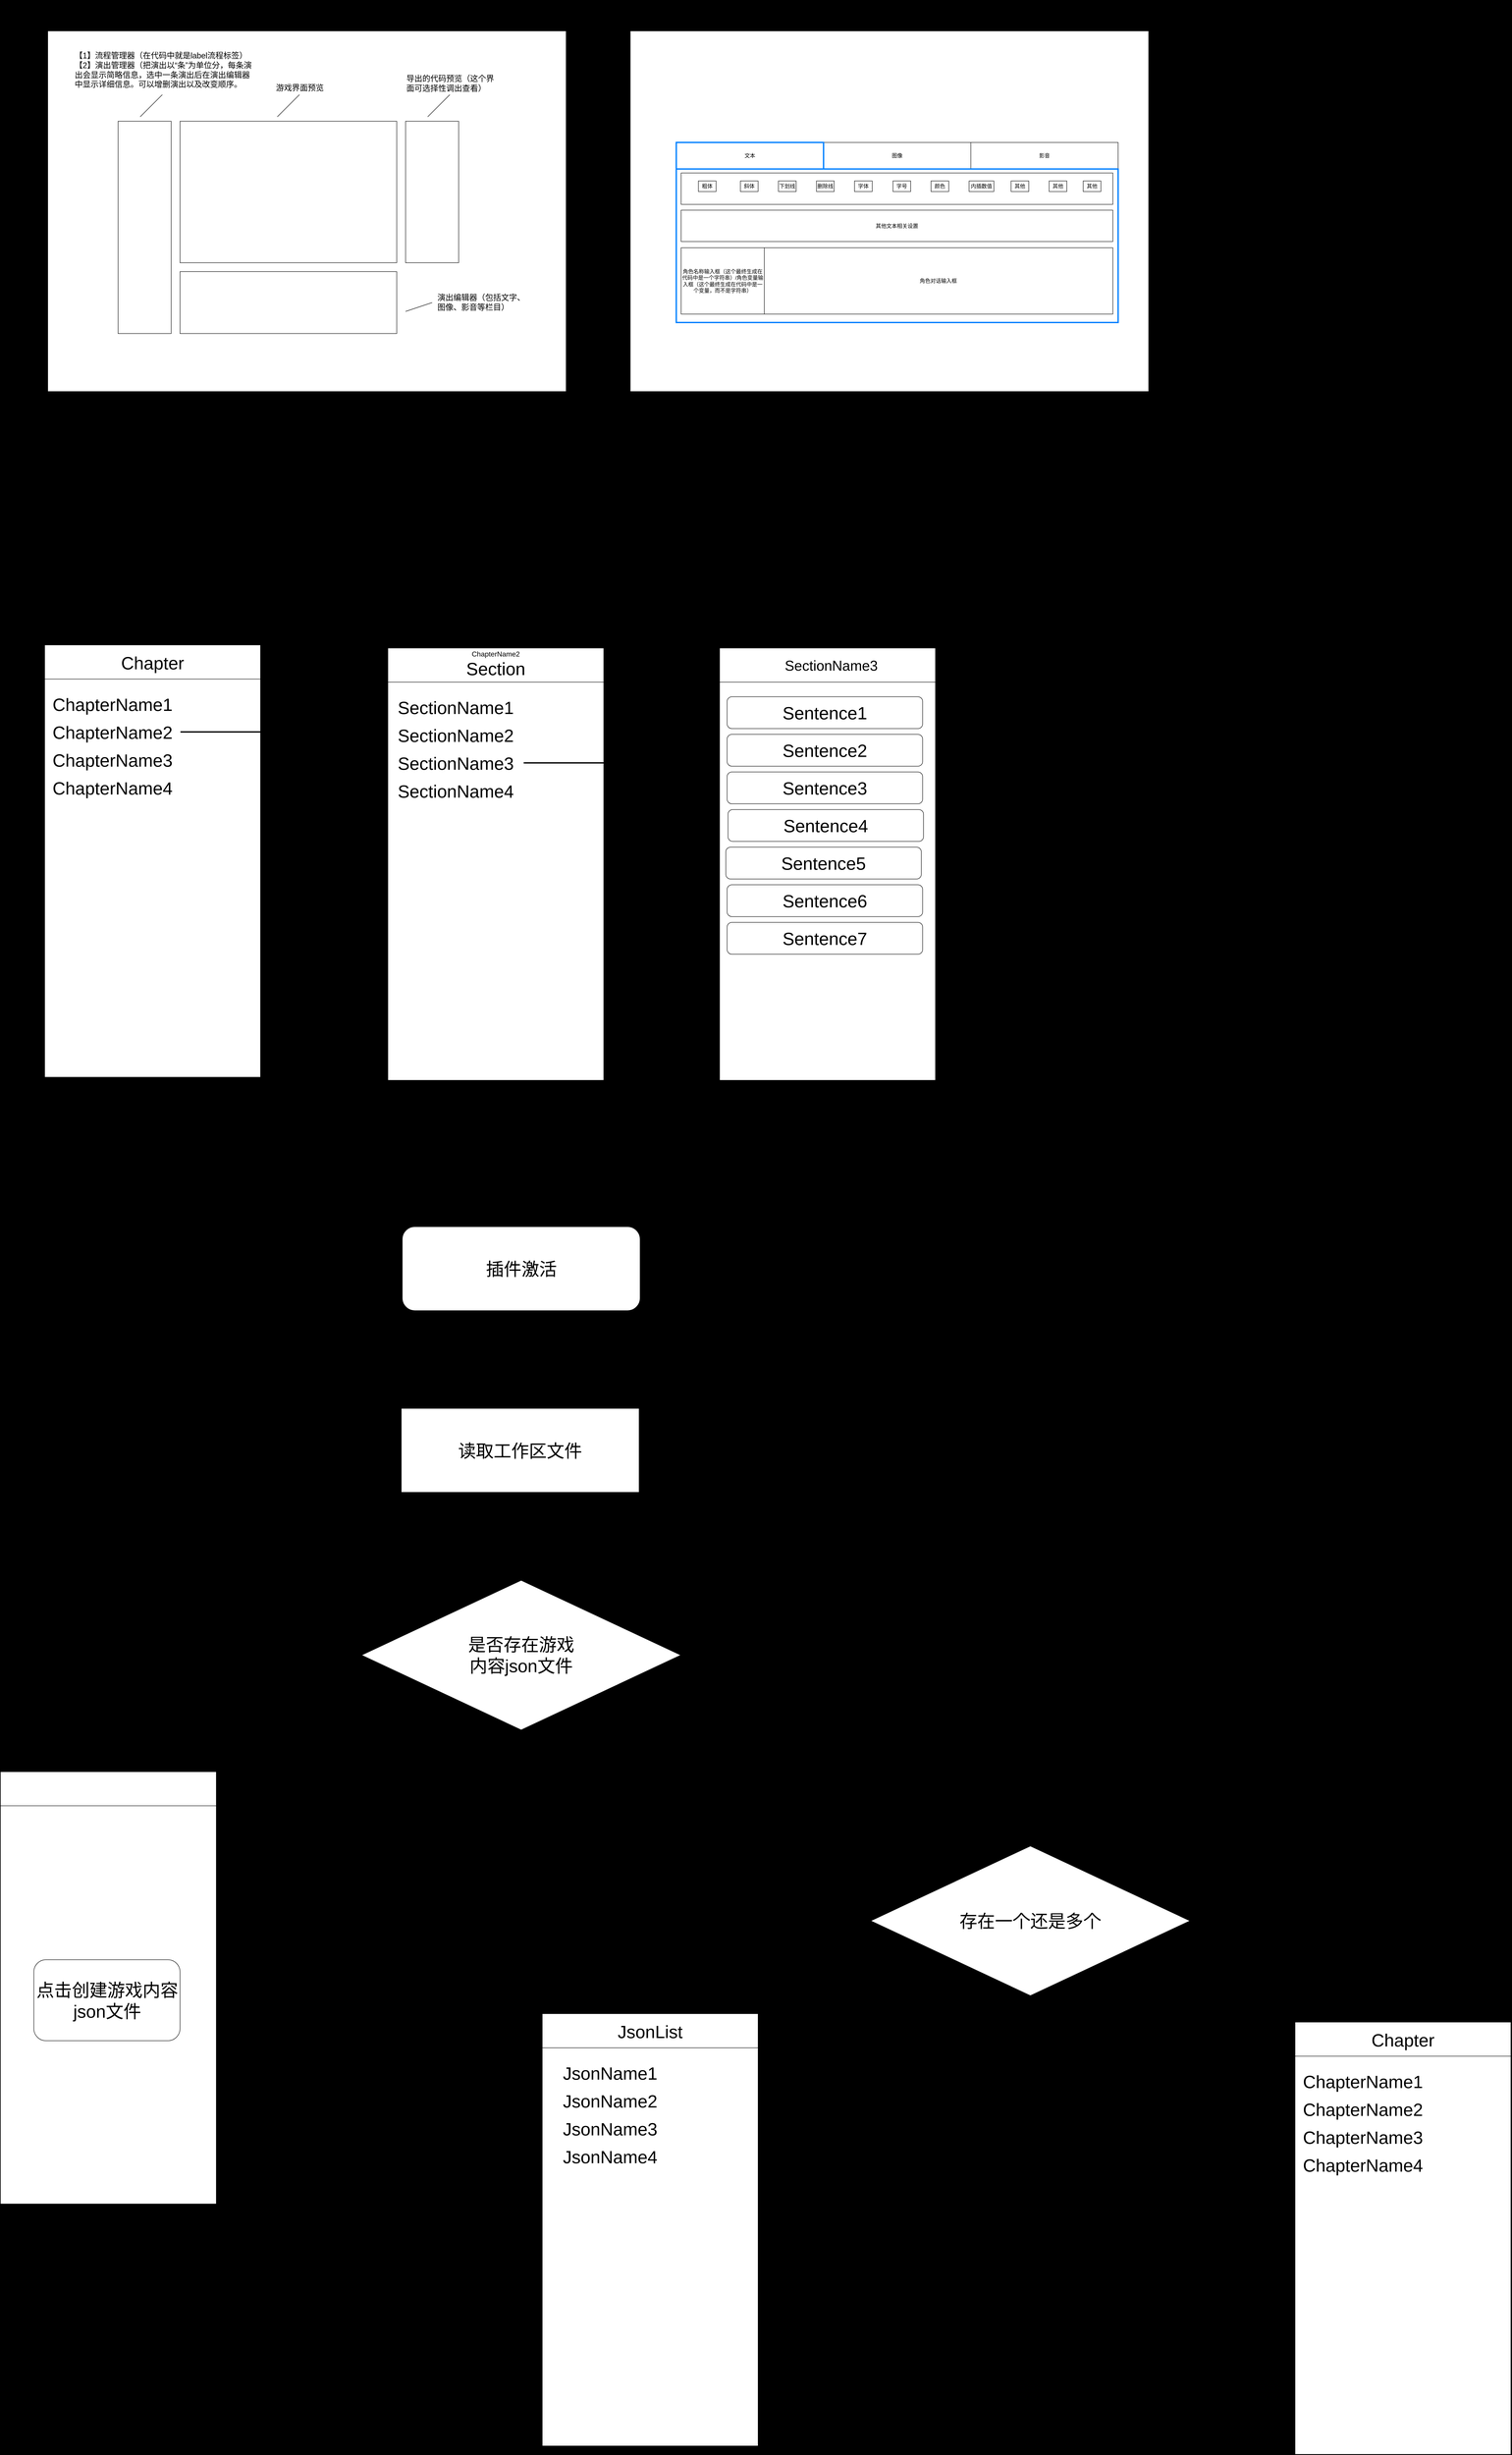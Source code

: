<mxfile version="24.4.0" type="device">
  <diagram id="yBAzstfBOn8puNv_v_7L" name="Page-1">
    <mxGraphModel dx="1637" dy="1355" grid="0" gridSize="10" guides="1" tooltips="1" connect="1" arrows="1" fold="1" page="0" pageScale="1" pageWidth="850" pageHeight="1100" background="#000000" math="0" shadow="0">
      <root>
        <mxCell id="0" />
        <mxCell id="1" parent="0" />
        <mxCell id="2x3ec99F89r2X7fORg5g-35" value="" style="rounded=0;whiteSpace=wrap;html=1;" parent="1" vertex="1">
          <mxGeometry x="-89" y="36" width="1172" height="815" as="geometry" />
        </mxCell>
        <mxCell id="2x3ec99F89r2X7fORg5g-1" value="" style="rounded=0;whiteSpace=wrap;html=1;" parent="1" vertex="1">
          <mxGeometry x="210" y="240" width="490" height="320" as="geometry" />
        </mxCell>
        <mxCell id="2x3ec99F89r2X7fORg5g-2" value="" style="rounded=0;whiteSpace=wrap;html=1;" parent="1" vertex="1">
          <mxGeometry x="70" y="240" width="120" height="480" as="geometry" />
        </mxCell>
        <mxCell id="2x3ec99F89r2X7fORg5g-3" value="" style="rounded=0;whiteSpace=wrap;html=1;" parent="1" vertex="1">
          <mxGeometry x="210" y="580" width="490" height="140" as="geometry" />
        </mxCell>
        <mxCell id="2x3ec99F89r2X7fORg5g-4" value="" style="rounded=0;whiteSpace=wrap;html=1;" parent="1" vertex="1">
          <mxGeometry x="720" y="240" width="120" height="320" as="geometry" />
        </mxCell>
        <mxCell id="2x3ec99F89r2X7fORg5g-5" value="" style="endArrow=none;html=1;rounded=0;" parent="1" edge="1">
          <mxGeometry width="50" height="50" relative="1" as="geometry">
            <mxPoint x="120" y="230" as="sourcePoint" />
            <mxPoint x="170" y="180" as="targetPoint" />
          </mxGeometry>
        </mxCell>
        <mxCell id="2x3ec99F89r2X7fORg5g-6" value="" style="endArrow=none;html=1;rounded=0;" parent="1" edge="1">
          <mxGeometry width="50" height="50" relative="1" as="geometry">
            <mxPoint x="430" y="230" as="sourcePoint" />
            <mxPoint x="480" y="180" as="targetPoint" />
          </mxGeometry>
        </mxCell>
        <mxCell id="2x3ec99F89r2X7fORg5g-7" value="" style="endArrow=none;html=1;rounded=0;" parent="1" edge="1">
          <mxGeometry width="50" height="50" relative="1" as="geometry">
            <mxPoint x="770" y="230" as="sourcePoint" />
            <mxPoint x="820" y="180" as="targetPoint" />
          </mxGeometry>
        </mxCell>
        <mxCell id="2x3ec99F89r2X7fORg5g-8" value="" style="endArrow=none;html=1;rounded=0;" parent="1" edge="1">
          <mxGeometry width="50" height="50" relative="1" as="geometry">
            <mxPoint x="720" y="670" as="sourcePoint" />
            <mxPoint x="780" y="650" as="targetPoint" />
          </mxGeometry>
        </mxCell>
        <mxCell id="2x3ec99F89r2X7fORg5g-9" value="&lt;font style=&quot;font-size: 18px;&quot;&gt;【1】流程管理器（在代码中就是label流程标签）&lt;/font&gt;&lt;div&gt;&lt;font style=&quot;font-size: 18px;&quot;&gt;【2】演出管理器（把演出以“条”为单位分，每条演出会显示简略信息，选中一条演出后在演出编辑器中显示详细信息。可以增删演出以及改变顺序。&lt;/font&gt;&lt;/div&gt;" style="text;html=1;align=left;verticalAlign=middle;whiteSpace=wrap;rounded=0;" parent="1" vertex="1">
          <mxGeometry x="-30" y="80" width="410" height="90" as="geometry" />
        </mxCell>
        <mxCell id="2x3ec99F89r2X7fORg5g-32" value="&lt;span style=&quot;font-size: 18px;&quot;&gt;游戏界面预览&lt;/span&gt;" style="text;html=1;align=left;verticalAlign=middle;whiteSpace=wrap;rounded=0;" parent="1" vertex="1">
          <mxGeometry x="425" y="140" width="115" height="50" as="geometry" />
        </mxCell>
        <mxCell id="2x3ec99F89r2X7fORg5g-33" value="&lt;span style=&quot;font-size: 18px;&quot;&gt;导出的代码预览（这个界面可选择性调出查看）&lt;/span&gt;" style="text;html=1;align=left;verticalAlign=middle;whiteSpace=wrap;rounded=0;" parent="1" vertex="1">
          <mxGeometry x="720" y="130" width="210" height="50" as="geometry" />
        </mxCell>
        <mxCell id="2x3ec99F89r2X7fORg5g-34" value="&lt;span style=&quot;font-size: 18px;&quot;&gt;演出编辑器（包括文字、图像、影音等栏目）&lt;/span&gt;" style="text;html=1;align=left;verticalAlign=middle;whiteSpace=wrap;rounded=0;" parent="1" vertex="1">
          <mxGeometry x="790" y="625" width="210" height="50" as="geometry" />
        </mxCell>
        <mxCell id="LYegX_jkHndUCtWD2GBS-1" value="&lt;font style=&quot;font-size: 40px;&quot;&gt;整体布局&lt;/font&gt;" style="text;html=1;align=center;verticalAlign=middle;whiteSpace=wrap;rounded=0;" parent="1" vertex="1">
          <mxGeometry x="-89" y="-31" width="181" height="67" as="geometry" />
        </mxCell>
        <mxCell id="LYegX_jkHndUCtWD2GBS-2" value="" style="rounded=0;whiteSpace=wrap;html=1;" parent="1" vertex="1">
          <mxGeometry x="1228" y="36" width="1172" height="815" as="geometry" />
        </mxCell>
        <mxCell id="LYegX_jkHndUCtWD2GBS-6" value="图像" style="rounded=0;whiteSpace=wrap;html=1;" parent="1" vertex="1">
          <mxGeometry x="1665" y="288" width="333" height="60" as="geometry" />
        </mxCell>
        <mxCell id="LYegX_jkHndUCtWD2GBS-5" value="文本" style="rounded=0;whiteSpace=wrap;html=1;strokeColor=#007FFF;strokeWidth=3;" parent="1" vertex="1">
          <mxGeometry x="1332" y="288" width="333" height="60" as="geometry" />
        </mxCell>
        <mxCell id="LYegX_jkHndUCtWD2GBS-7" value="影音" style="rounded=0;whiteSpace=wrap;html=1;" parent="1" vertex="1">
          <mxGeometry x="1998" y="288" width="333" height="60" as="geometry" />
        </mxCell>
        <mxCell id="LYegX_jkHndUCtWD2GBS-4" value="" style="rounded=0;whiteSpace=wrap;html=1;strokeColor=#007fff;strokeWidth=3;" parent="1" vertex="1">
          <mxGeometry x="1332" y="348" width="999" height="347" as="geometry" />
        </mxCell>
        <mxCell id="LYegX_jkHndUCtWD2GBS-8" value="角色对话输入框" style="rounded=0;whiteSpace=wrap;html=1;" parent="1" vertex="1">
          <mxGeometry x="1530" y="526" width="789" height="150" as="geometry" />
        </mxCell>
        <mxCell id="LYegX_jkHndUCtWD2GBS-30" value="" style="rounded=0;whiteSpace=wrap;html=1;" parent="1" vertex="1">
          <mxGeometry x="1343" y="357" width="976" height="71" as="geometry" />
        </mxCell>
        <mxCell id="LYegX_jkHndUCtWD2GBS-19" value="粗体" style="rounded=0;whiteSpace=wrap;html=1;" parent="1" vertex="1">
          <mxGeometry x="1382" y="375" width="40" height="24" as="geometry" />
        </mxCell>
        <mxCell id="LYegX_jkHndUCtWD2GBS-20" value="斜体" style="rounded=0;whiteSpace=wrap;html=1;" parent="1" vertex="1">
          <mxGeometry x="1477" y="375" width="40" height="24" as="geometry" />
        </mxCell>
        <mxCell id="LYegX_jkHndUCtWD2GBS-21" value="下划线" style="rounded=0;whiteSpace=wrap;html=1;" parent="1" vertex="1">
          <mxGeometry x="1563" y="375" width="40" height="24" as="geometry" />
        </mxCell>
        <mxCell id="LYegX_jkHndUCtWD2GBS-22" value="删除线" style="rounded=0;whiteSpace=wrap;html=1;" parent="1" vertex="1">
          <mxGeometry x="1649" y="375" width="40" height="24" as="geometry" />
        </mxCell>
        <mxCell id="LYegX_jkHndUCtWD2GBS-23" value="字体" style="rounded=0;whiteSpace=wrap;html=1;" parent="1" vertex="1">
          <mxGeometry x="1735" y="375" width="40" height="24" as="geometry" />
        </mxCell>
        <mxCell id="LYegX_jkHndUCtWD2GBS-24" value="字号" style="rounded=0;whiteSpace=wrap;html=1;" parent="1" vertex="1">
          <mxGeometry x="1822" y="375" width="40" height="24" as="geometry" />
        </mxCell>
        <mxCell id="LYegX_jkHndUCtWD2GBS-25" value="颜色" style="rounded=0;whiteSpace=wrap;html=1;" parent="1" vertex="1">
          <mxGeometry x="1908" y="375" width="40" height="24" as="geometry" />
        </mxCell>
        <mxCell id="LYegX_jkHndUCtWD2GBS-26" value="内插数值" style="rounded=0;whiteSpace=wrap;html=1;" parent="1" vertex="1">
          <mxGeometry x="1994" y="375" width="56" height="24" as="geometry" />
        </mxCell>
        <mxCell id="LYegX_jkHndUCtWD2GBS-27" value="其他" style="rounded=0;whiteSpace=wrap;html=1;" parent="1" vertex="1">
          <mxGeometry x="2089" y="375" width="40" height="24" as="geometry" />
        </mxCell>
        <mxCell id="LYegX_jkHndUCtWD2GBS-28" value="其他" style="rounded=0;whiteSpace=wrap;html=1;" parent="1" vertex="1">
          <mxGeometry x="2175" y="375" width="40" height="24" as="geometry" />
        </mxCell>
        <mxCell id="LYegX_jkHndUCtWD2GBS-29" value="其他" style="rounded=0;whiteSpace=wrap;html=1;" parent="1" vertex="1">
          <mxGeometry x="2252" y="375" width="40" height="24" as="geometry" />
        </mxCell>
        <mxCell id="LYegX_jkHndUCtWD2GBS-31" value="&lt;font style=&quot;font-size: 40px;&quot;&gt;演出编辑器&lt;/font&gt;" style="text;html=1;align=center;verticalAlign=middle;whiteSpace=wrap;rounded=0;" parent="1" vertex="1">
          <mxGeometry x="1228" y="-34" width="212" height="67" as="geometry" />
        </mxCell>
        <mxCell id="LYegX_jkHndUCtWD2GBS-32" value="角色名称输入框（这个最终生成在代码中是一个字符串）/角色变量输入框（这个最终生成在代码中是一个变量，而不是字符串）" style="rounded=0;whiteSpace=wrap;html=1;fontSize=12;" parent="1" vertex="1">
          <mxGeometry x="1343" y="526" width="188" height="150" as="geometry" />
        </mxCell>
        <mxCell id="LYegX_jkHndUCtWD2GBS-33" value="其他文本相关设置" style="rounded=0;whiteSpace=wrap;html=1;" parent="1" vertex="1">
          <mxGeometry x="1343" y="441" width="976" height="71" as="geometry" />
        </mxCell>
        <mxCell id="7gioDqXQ-pu81UqjBhyL-1" value="&lt;span style=&quot;font-size: 40px;&quot;&gt;一个简单的演出内容管理视图（位于sidebar webview）&lt;/span&gt;" style="text;html=1;align=center;verticalAlign=middle;whiteSpace=wrap;rounded=0;" parent="1" vertex="1">
          <mxGeometry x="-89" y="1281" width="980" height="110" as="geometry" />
        </mxCell>
        <mxCell id="kQdmfqelEKEUoIuR3mGl-2" value="&lt;span style=&quot;font-size: 40px;&quot;&gt;插件程序流程&lt;/span&gt;" style="text;html=1;align=center;verticalAlign=middle;whiteSpace=wrap;rounded=0;" vertex="1" parent="1">
          <mxGeometry x="-92" y="2596" width="296" height="76" as="geometry" />
        </mxCell>
        <mxCell id="kQdmfqelEKEUoIuR3mGl-8" style="edgeStyle=orthogonalEdgeStyle;rounded=0;orthogonalLoop=1;jettySize=auto;html=1;exitX=0.5;exitY=1;exitDx=0;exitDy=0;entryX=0.5;entryY=0;entryDx=0;entryDy=0;" edge="1" parent="1" source="kQdmfqelEKEUoIuR3mGl-5" target="kQdmfqelEKEUoIuR3mGl-6">
          <mxGeometry relative="1" as="geometry" />
        </mxCell>
        <mxCell id="kQdmfqelEKEUoIuR3mGl-5" value="读取工作区文件" style="rounded=0;whiteSpace=wrap;html=1;fontSize=40;" vertex="1" parent="1">
          <mxGeometry x="710.336" y="3149.745" width="537.586" height="189.574" as="geometry" />
        </mxCell>
        <mxCell id="kQdmfqelEKEUoIuR3mGl-22" style="edgeStyle=orthogonalEdgeStyle;rounded=0;orthogonalLoop=1;jettySize=auto;html=1;exitX=1;exitY=0.5;exitDx=0;exitDy=0;entryX=0.5;entryY=0;entryDx=0;entryDy=0;" edge="1" parent="1" source="kQdmfqelEKEUoIuR3mGl-6" target="kQdmfqelEKEUoIuR3mGl-43">
          <mxGeometry relative="1" as="geometry">
            <mxPoint x="1928" y="3982" as="targetPoint" />
          </mxGeometry>
        </mxCell>
        <mxCell id="kQdmfqelEKEUoIuR3mGl-23" value="&lt;font style=&quot;font-size: 32px;&quot;&gt;存在&lt;/font&gt;" style="edgeLabel;html=1;align=center;verticalAlign=middle;resizable=0;points=[];labelBackgroundColor=none;" vertex="1" connectable="0" parent="kQdmfqelEKEUoIuR3mGl-22">
          <mxGeometry x="-0.478" y="13" relative="1" as="geometry">
            <mxPoint x="5" y="-11" as="offset" />
          </mxGeometry>
        </mxCell>
        <mxCell id="kQdmfqelEKEUoIuR3mGl-40" style="edgeStyle=orthogonalEdgeStyle;rounded=0;orthogonalLoop=1;jettySize=auto;html=1;exitX=0;exitY=0.5;exitDx=0;exitDy=0;entryX=0.5;entryY=0;entryDx=0;entryDy=0;" edge="1" parent="1" source="kQdmfqelEKEUoIuR3mGl-6" target="kQdmfqelEKEUoIuR3mGl-32">
          <mxGeometry relative="1" as="geometry">
            <mxPoint x="10.0" y="3982" as="targetPoint" />
          </mxGeometry>
        </mxCell>
        <mxCell id="kQdmfqelEKEUoIuR3mGl-48" value="不存在" style="edgeLabel;html=1;align=center;verticalAlign=middle;resizable=0;points=[];labelBackgroundColor=none;fontSize=36;" vertex="1" connectable="0" parent="kQdmfqelEKEUoIuR3mGl-40">
          <mxGeometry x="-0.167" y="-12" relative="1" as="geometry">
            <mxPoint x="-8" y="-19" as="offset" />
          </mxGeometry>
        </mxCell>
        <mxCell id="kQdmfqelEKEUoIuR3mGl-6" value="&lt;font style=&quot;font-size: 40px;&quot;&gt;是否存在游戏&lt;/font&gt;&lt;div style=&quot;font-size: 40px;&quot;&gt;&lt;font style=&quot;font-size: 40px;&quot;&gt;内容json文件&lt;/font&gt;&lt;/div&gt;" style="rhombus;whiteSpace=wrap;html=1;" vertex="1" parent="1">
          <mxGeometry x="620.739" y="3538.372" width="721.261" height="338.074" as="geometry" />
        </mxCell>
        <mxCell id="kQdmfqelEKEUoIuR3mGl-11" style="edgeStyle=orthogonalEdgeStyle;rounded=0;orthogonalLoop=1;jettySize=auto;html=1;exitX=0.5;exitY=1;exitDx=0;exitDy=0;entryX=0.5;entryY=0;entryDx=0;entryDy=0;" edge="1" parent="1" source="kQdmfqelEKEUoIuR3mGl-10" target="kQdmfqelEKEUoIuR3mGl-5">
          <mxGeometry relative="1" as="geometry" />
        </mxCell>
        <mxCell id="kQdmfqelEKEUoIuR3mGl-10" value="&lt;font style=&quot;font-size: 40px;&quot;&gt;插件激活&lt;/font&gt;" style="rounded=1;whiteSpace=wrap;html=1;" vertex="1" parent="1">
          <mxGeometry x="712.576" y="2739" width="537.586" height="189.574" as="geometry" />
        </mxCell>
        <mxCell id="kQdmfqelEKEUoIuR3mGl-32" value="" style="rounded=0;whiteSpace=wrap;html=1;" vertex="1" parent="1">
          <mxGeometry x="-196" y="3971" width="488" height="977" as="geometry" />
        </mxCell>
        <mxCell id="kQdmfqelEKEUoIuR3mGl-35" value="" style="endArrow=none;html=1;rounded=0;entryX=1;entryY=0.25;entryDx=0;entryDy=0;exitX=0;exitY=0.25;exitDx=0;exitDy=0;" edge="1" parent="1">
          <mxGeometry width="50" height="50" relative="1" as="geometry">
            <mxPoint x="-196" y="4048" as="sourcePoint" />
            <mxPoint x="292" y="4048" as="targetPoint" />
          </mxGeometry>
        </mxCell>
        <mxCell id="kQdmfqelEKEUoIuR3mGl-42" value="&lt;font style=&quot;font-size: 40px;&quot;&gt;点击创建游戏内容json文件&lt;/font&gt;" style="rounded=1;whiteSpace=wrap;html=1;" vertex="1" parent="1">
          <mxGeometry x="-120.5" y="4396" width="330.5" height="183" as="geometry" />
        </mxCell>
        <mxCell id="kQdmfqelEKEUoIuR3mGl-45" style="edgeStyle=orthogonalEdgeStyle;rounded=0;orthogonalLoop=1;jettySize=auto;html=1;exitX=0;exitY=0.5;exitDx=0;exitDy=0;entryX=0.5;entryY=0;entryDx=0;entryDy=0;" edge="1" parent="1" source="kQdmfqelEKEUoIuR3mGl-43" target="7gioDqXQ-pu81UqjBhyL-4">
          <mxGeometry relative="1" as="geometry" />
        </mxCell>
        <mxCell id="kQdmfqelEKEUoIuR3mGl-47" value="多个" style="edgeLabel;html=1;align=center;verticalAlign=middle;resizable=0;points=[];fontSize=36;labelBackgroundColor=none;" vertex="1" connectable="0" parent="kQdmfqelEKEUoIuR3mGl-45">
          <mxGeometry x="-0.203" y="-4" relative="1" as="geometry">
            <mxPoint x="70" y="-32" as="offset" />
          </mxGeometry>
        </mxCell>
        <mxCell id="kQdmfqelEKEUoIuR3mGl-57" style="edgeStyle=orthogonalEdgeStyle;rounded=0;orthogonalLoop=1;jettySize=auto;html=1;exitX=1;exitY=0.5;exitDx=0;exitDy=0;entryX=0.5;entryY=0;entryDx=0;entryDy=0;" edge="1" parent="1" source="kQdmfqelEKEUoIuR3mGl-43" target="kQdmfqelEKEUoIuR3mGl-49">
          <mxGeometry relative="1" as="geometry" />
        </mxCell>
        <mxCell id="kQdmfqelEKEUoIuR3mGl-43" value="&lt;span style=&quot;font-size: 40px;&quot;&gt;存在一个还是多个&lt;/span&gt;" style="rhombus;whiteSpace=wrap;html=1;" vertex="1" parent="1">
          <mxGeometry x="1771.999" y="4139.002" width="721.261" height="338.074" as="geometry" />
        </mxCell>
        <mxCell id="7gioDqXQ-pu81UqjBhyL-2" value="" style="rounded=0;whiteSpace=wrap;html=1;" parent="1" vertex="1">
          <mxGeometry x="1029" y="4518" width="488" height="977" as="geometry" />
        </mxCell>
        <mxCell id="7gioDqXQ-pu81UqjBhyL-4" value="&lt;span style=&quot;font-size: 40px;&quot;&gt;JsonList&lt;/span&gt;" style="text;html=1;align=center;verticalAlign=middle;whiteSpace=wrap;rounded=0;" parent="1" vertex="1">
          <mxGeometry x="1197" y="4529" width="152" height="58" as="geometry" />
        </mxCell>
        <mxCell id="7gioDqXQ-pu81UqjBhyL-5" value="" style="shape=cross;whiteSpace=wrap;html=1;strokeColor=none;fillColor=#FFFFFF;size=0.274;aspect=fixed;" parent="1" vertex="1">
          <mxGeometry x="1461" y="4538" width="40" height="40" as="geometry" />
        </mxCell>
        <mxCell id="7gioDqXQ-pu81UqjBhyL-6" value="" style="endArrow=none;html=1;rounded=0;entryX=1;entryY=0.25;entryDx=0;entryDy=0;exitX=0;exitY=0.25;exitDx=0;exitDy=0;" parent="1" edge="1">
          <mxGeometry width="50" height="50" relative="1" as="geometry">
            <mxPoint x="1029" y="4595" as="sourcePoint" />
            <mxPoint x="1517" y="4595" as="targetPoint" />
          </mxGeometry>
        </mxCell>
        <mxCell id="7gioDqXQ-pu81UqjBhyL-7" value="&lt;font style=&quot;font-size: 40px;&quot;&gt;JsonName1&lt;/font&gt;" style="text;html=1;align=center;verticalAlign=middle;whiteSpace=wrap;rounded=0;" parent="1" vertex="1">
          <mxGeometry x="1029" y="4620" width="307" height="63" as="geometry" />
        </mxCell>
        <mxCell id="7gioDqXQ-pu81UqjBhyL-8" value="&lt;font style=&quot;font-size: 40px;&quot;&gt;JsonName2&lt;/font&gt;" style="text;html=1;align=center;verticalAlign=middle;whiteSpace=wrap;rounded=0;" parent="1" vertex="1">
          <mxGeometry x="1029" y="4683" width="307" height="63" as="geometry" />
        </mxCell>
        <mxCell id="7gioDqXQ-pu81UqjBhyL-9" value="&lt;font style=&quot;font-size: 40px;&quot;&gt;JsonName3&lt;/font&gt;" style="text;html=1;align=center;verticalAlign=middle;whiteSpace=wrap;rounded=0;" parent="1" vertex="1">
          <mxGeometry x="1029" y="4746" width="307" height="63" as="geometry" />
        </mxCell>
        <mxCell id="7gioDqXQ-pu81UqjBhyL-10" value="&lt;font style=&quot;font-size: 40px;&quot;&gt;JsonName4&lt;/font&gt;" style="text;html=1;align=center;verticalAlign=middle;whiteSpace=wrap;rounded=0;" parent="1" vertex="1">
          <mxGeometry x="1029" y="4809" width="307" height="63" as="geometry" />
        </mxCell>
        <mxCell id="kQdmfqelEKEUoIuR3mGl-49" value="" style="rounded=0;whiteSpace=wrap;html=1;" vertex="1" parent="1">
          <mxGeometry x="2731" y="4537" width="488" height="977" as="geometry" />
        </mxCell>
        <mxCell id="kQdmfqelEKEUoIuR3mGl-50" value="&lt;font style=&quot;font-size: 40px;&quot;&gt;Ch&lt;font style=&quot;font-size: 40px;&quot;&gt;apt&lt;/font&gt;er&lt;/font&gt;" style="text;html=1;align=center;verticalAlign=middle;whiteSpace=wrap;rounded=0;" vertex="1" parent="1">
          <mxGeometry x="2899" y="4548" width="152" height="58" as="geometry" />
        </mxCell>
        <mxCell id="kQdmfqelEKEUoIuR3mGl-51" value="" style="shape=cross;whiteSpace=wrap;html=1;strokeColor=none;fillColor=#FFFFFF;size=0.274;aspect=fixed;" vertex="1" parent="1">
          <mxGeometry x="3163" y="4557" width="40" height="40" as="geometry" />
        </mxCell>
        <mxCell id="kQdmfqelEKEUoIuR3mGl-52" value="" style="endArrow=none;html=1;rounded=0;entryX=1;entryY=0.25;entryDx=0;entryDy=0;exitX=0;exitY=0.25;exitDx=0;exitDy=0;" edge="1" parent="1">
          <mxGeometry width="50" height="50" relative="1" as="geometry">
            <mxPoint x="2731" y="4614" as="sourcePoint" />
            <mxPoint x="3219" y="4614" as="targetPoint" />
          </mxGeometry>
        </mxCell>
        <mxCell id="kQdmfqelEKEUoIuR3mGl-53" value="&lt;font style=&quot;font-size: 40px;&quot;&gt;Ch&lt;font style=&quot;font-size: 40px;&quot;&gt;apt&lt;/font&gt;erName1&lt;/font&gt;" style="text;html=1;align=center;verticalAlign=middle;whiteSpace=wrap;rounded=0;" vertex="1" parent="1">
          <mxGeometry x="2731" y="4639" width="307" height="63" as="geometry" />
        </mxCell>
        <mxCell id="kQdmfqelEKEUoIuR3mGl-54" value="&lt;font style=&quot;font-size: 40px;&quot;&gt;Ch&lt;font style=&quot;font-size: 40px;&quot;&gt;apt&lt;/font&gt;erName2&lt;/font&gt;" style="text;html=1;align=center;verticalAlign=middle;whiteSpace=wrap;rounded=0;" vertex="1" parent="1">
          <mxGeometry x="2731" y="4702" width="307" height="63" as="geometry" />
        </mxCell>
        <mxCell id="kQdmfqelEKEUoIuR3mGl-55" value="&lt;font style=&quot;font-size: 40px;&quot;&gt;Ch&lt;font style=&quot;font-size: 40px;&quot;&gt;apt&lt;/font&gt;erName3&lt;/font&gt;" style="text;html=1;align=center;verticalAlign=middle;whiteSpace=wrap;rounded=0;" vertex="1" parent="1">
          <mxGeometry x="2731" y="4765" width="307" height="63" as="geometry" />
        </mxCell>
        <mxCell id="kQdmfqelEKEUoIuR3mGl-56" value="&lt;font style=&quot;font-size: 40px;&quot;&gt;Ch&lt;font style=&quot;font-size: 40px;&quot;&gt;apt&lt;/font&gt;erName4&lt;/font&gt;" style="text;html=1;align=center;verticalAlign=middle;whiteSpace=wrap;rounded=0;" vertex="1" parent="1">
          <mxGeometry x="2731" y="4828" width="307" height="63" as="geometry" />
        </mxCell>
        <mxCell id="kQdmfqelEKEUoIuR3mGl-58" value="一个" style="edgeLabel;html=1;align=center;verticalAlign=middle;resizable=0;points=[];fontSize=36;labelBackgroundColor=none;" vertex="1" connectable="0" parent="1">
          <mxGeometry x="2646.002" y="4270.997" as="geometry">
            <mxPoint x="-7" y="-4" as="offset" />
          </mxGeometry>
        </mxCell>
        <mxCell id="7gioDqXQ-pu81UqjBhyL-25" value="" style="rounded=0;whiteSpace=wrap;html=1;container=0;" parent="1" vertex="1">
          <mxGeometry x="680" y="1431" width="488" height="977" as="geometry" />
        </mxCell>
        <mxCell id="7gioDqXQ-pu81UqjBhyL-26" value="&lt;font style=&quot;font-size: 16px;&quot;&gt;ChapterName2&lt;/font&gt;&lt;div&gt;&lt;span style=&quot;font-size: 40px;&quot;&gt;Section&lt;/span&gt;&lt;/div&gt;" style="text;html=1;align=center;verticalAlign=middle;whiteSpace=wrap;rounded=0;container=0;" parent="1" vertex="1">
          <mxGeometry x="848" y="1436" width="152" height="64" as="geometry" />
        </mxCell>
        <mxCell id="7gioDqXQ-pu81UqjBhyL-27" value="" style="shape=cross;whiteSpace=wrap;html=1;strokeColor=none;fillColor=#FFFFFF;size=0.274;aspect=fixed;container=0;" parent="1" vertex="1">
          <mxGeometry x="1112" y="1451" width="40" height="40" as="geometry" />
        </mxCell>
        <mxCell id="7gioDqXQ-pu81UqjBhyL-28" value="" style="endArrow=none;html=1;rounded=0;entryX=1;entryY=0.25;entryDx=0;entryDy=0;exitX=0;exitY=0.25;exitDx=0;exitDy=0;" parent="1" edge="1">
          <mxGeometry width="50" height="50" relative="1" as="geometry">
            <mxPoint x="680" y="1508" as="sourcePoint" />
            <mxPoint x="1168" y="1508" as="targetPoint" />
          </mxGeometry>
        </mxCell>
        <mxCell id="7gioDqXQ-pu81UqjBhyL-29" value="&lt;font style=&quot;font-size: 40px;&quot;&gt;SectionName1&lt;/font&gt;" style="text;html=1;align=center;verticalAlign=middle;whiteSpace=wrap;rounded=0;container=0;" parent="1" vertex="1">
          <mxGeometry x="680" y="1533" width="307" height="63" as="geometry" />
        </mxCell>
        <mxCell id="7gioDqXQ-pu81UqjBhyL-30" value="&lt;span style=&quot;font-size: 40px;&quot;&gt;SectionName2&lt;/span&gt;" style="text;html=1;align=center;verticalAlign=middle;whiteSpace=wrap;rounded=0;container=0;" parent="1" vertex="1">
          <mxGeometry x="680" y="1596" width="307" height="63" as="geometry" />
        </mxCell>
        <mxCell id="7gioDqXQ-pu81UqjBhyL-45" style="edgeStyle=orthogonalEdgeStyle;rounded=0;orthogonalLoop=1;jettySize=auto;html=1;exitX=1;exitY=0.5;exitDx=0;exitDy=0;entryX=0;entryY=0.5;entryDx=0;entryDy=0;strokeWidth=3;" parent="1" source="7gioDqXQ-pu81UqjBhyL-31" target="7gioDqXQ-pu81UqjBhyL-36" edge="1">
          <mxGeometry relative="1" as="geometry" />
        </mxCell>
        <mxCell id="7gioDqXQ-pu81UqjBhyL-31" value="&lt;span style=&quot;font-size: 40px;&quot;&gt;SectionName3&lt;/span&gt;" style="text;html=1;align=center;verticalAlign=middle;whiteSpace=wrap;rounded=0;container=0;" parent="1" vertex="1">
          <mxGeometry x="680" y="1659" width="307" height="63" as="geometry" />
        </mxCell>
        <mxCell id="7gioDqXQ-pu81UqjBhyL-32" value="&lt;span style=&quot;font-size: 40px;&quot;&gt;SectionName4&lt;/span&gt;" style="text;html=1;align=center;verticalAlign=middle;whiteSpace=wrap;rounded=0;container=0;" parent="1" vertex="1">
          <mxGeometry x="680" y="1722" width="307" height="63" as="geometry" />
        </mxCell>
        <mxCell id="7gioDqXQ-pu81UqjBhyL-24" value="" style="html=1;shadow=0;dashed=0;align=center;verticalAlign=middle;shape=mxgraph.arrows2.arrow;dy=0.55;dx=36;flipH=1;notch=0;strokeColor=none;fillColor=#FFFFFF;container=0;" parent="1" vertex="1">
          <mxGeometry x="690" y="1451" width="62" height="39" as="geometry" />
        </mxCell>
        <mxCell id="7gioDqXQ-pu81UqjBhyL-36" value="" style="rounded=0;whiteSpace=wrap;html=1;container=0;" parent="1" vertex="1">
          <mxGeometry x="1430" y="1431" width="488" height="977" as="geometry" />
        </mxCell>
        <mxCell id="7gioDqXQ-pu81UqjBhyL-37" value="&lt;div&gt;&lt;font style=&quot;font-size: 32px;&quot;&gt;SectionName3&lt;/font&gt;&lt;/div&gt;" style="text;html=1;align=center;verticalAlign=middle;whiteSpace=wrap;rounded=0;container=0;" parent="1" vertex="1">
          <mxGeometry x="1565" y="1436" width="235" height="70" as="geometry" />
        </mxCell>
        <mxCell id="7gioDqXQ-pu81UqjBhyL-38" value="" style="shape=cross;whiteSpace=wrap;html=1;strokeColor=none;fillColor=#FFFFFF;size=0.274;aspect=fixed;container=0;" parent="1" vertex="1">
          <mxGeometry x="1862" y="1451" width="40" height="40" as="geometry" />
        </mxCell>
        <mxCell id="7gioDqXQ-pu81UqjBhyL-39" value="" style="endArrow=none;html=1;rounded=0;entryX=1;entryY=0.25;entryDx=0;entryDy=0;exitX=0;exitY=0.25;exitDx=0;exitDy=0;" parent="1" edge="1">
          <mxGeometry width="50" height="50" relative="1" as="geometry">
            <mxPoint x="1430" y="1508" as="sourcePoint" />
            <mxPoint x="1918" y="1508" as="targetPoint" />
          </mxGeometry>
        </mxCell>
        <mxCell id="7gioDqXQ-pu81UqjBhyL-44" value="" style="html=1;shadow=0;dashed=0;align=center;verticalAlign=middle;shape=mxgraph.arrows2.arrow;dy=0.55;dx=36;flipH=1;notch=0;strokeColor=none;fillColor=#FFFFFF;container=0;" parent="1" vertex="1">
          <mxGeometry x="1440" y="1451" width="62" height="39" as="geometry" />
        </mxCell>
        <mxCell id="7gioDqXQ-pu81UqjBhyL-47" value="&lt;font style=&quot;font-size: 40px;&quot;&gt;Sentence1&lt;/font&gt;" style="rounded=1;whiteSpace=wrap;html=1;glass=0;shadow=0;container=0;" parent="1" vertex="1">
          <mxGeometry x="1447" y="1541" width="442" height="72" as="geometry" />
        </mxCell>
        <mxCell id="7gioDqXQ-pu81UqjBhyL-48" value="&lt;font style=&quot;font-size: 40px;&quot;&gt;Sentence2&lt;/font&gt;" style="rounded=1;whiteSpace=wrap;html=1;glass=0;shadow=0;container=0;" parent="1" vertex="1">
          <mxGeometry x="1447" y="1626" width="442" height="72" as="geometry" />
        </mxCell>
        <mxCell id="7gioDqXQ-pu81UqjBhyL-49" value="&lt;font style=&quot;font-size: 40px;&quot;&gt;Sentence3&lt;/font&gt;" style="rounded=1;whiteSpace=wrap;html=1;glass=0;shadow=0;container=0;" parent="1" vertex="1">
          <mxGeometry x="1447" y="1711" width="442" height="72" as="geometry" />
        </mxCell>
        <mxCell id="7gioDqXQ-pu81UqjBhyL-50" value="&lt;font style=&quot;font-size: 40px;&quot;&gt;Sentence4&lt;/font&gt;" style="rounded=1;whiteSpace=wrap;html=1;glass=0;shadow=0;container=0;" parent="1" vertex="1">
          <mxGeometry x="1449" y="1796" width="442" height="72" as="geometry" />
        </mxCell>
        <mxCell id="7gioDqXQ-pu81UqjBhyL-51" value="&lt;font style=&quot;font-size: 40px;&quot;&gt;Sentence5&lt;/font&gt;" style="rounded=1;whiteSpace=wrap;html=1;glass=0;shadow=0;container=0;" parent="1" vertex="1">
          <mxGeometry x="1444" y="1881" width="442" height="72" as="geometry" />
        </mxCell>
        <mxCell id="7gioDqXQ-pu81UqjBhyL-52" value="&lt;font style=&quot;font-size: 40px;&quot;&gt;Sentence6&lt;/font&gt;" style="rounded=1;whiteSpace=wrap;html=1;glass=0;shadow=0;container=0;" parent="1" vertex="1">
          <mxGeometry x="1447" y="1966" width="442" height="72" as="geometry" />
        </mxCell>
        <mxCell id="7gioDqXQ-pu81UqjBhyL-53" value="&lt;font style=&quot;font-size: 40px;&quot;&gt;Sentence7&lt;/font&gt;" style="rounded=1;whiteSpace=wrap;html=1;glass=0;shadow=0;container=0;" parent="1" vertex="1">
          <mxGeometry x="1447" y="2051" width="442" height="72" as="geometry" />
        </mxCell>
        <mxCell id="kQdmfqelEKEUoIuR3mGl-59" value="" style="rounded=0;whiteSpace=wrap;html=1;container=0;" vertex="1" parent="1">
          <mxGeometry x="-96" y="1424" width="488" height="977" as="geometry" />
        </mxCell>
        <mxCell id="kQdmfqelEKEUoIuR3mGl-60" value="&lt;font style=&quot;font-size: 40px;&quot;&gt;Ch&lt;font style=&quot;font-size: 40px;&quot;&gt;apt&lt;/font&gt;er&lt;/font&gt;" style="text;html=1;align=center;verticalAlign=middle;whiteSpace=wrap;rounded=0;container=0;" vertex="1" parent="1">
          <mxGeometry x="72" y="1435" width="152" height="58" as="geometry" />
        </mxCell>
        <mxCell id="kQdmfqelEKEUoIuR3mGl-61" value="" style="shape=cross;whiteSpace=wrap;html=1;strokeColor=none;fillColor=#FFFFFF;size=0.274;aspect=fixed;container=0;" vertex="1" parent="1">
          <mxGeometry x="336" y="1444" width="40" height="40" as="geometry" />
        </mxCell>
        <mxCell id="kQdmfqelEKEUoIuR3mGl-62" value="" style="endArrow=none;html=1;rounded=0;entryX=1;entryY=0.25;entryDx=0;entryDy=0;exitX=0;exitY=0.25;exitDx=0;exitDy=0;" edge="1" parent="1">
          <mxGeometry width="50" height="50" relative="1" as="geometry">
            <mxPoint x="-96" y="1501" as="sourcePoint" />
            <mxPoint x="392" y="1501" as="targetPoint" />
          </mxGeometry>
        </mxCell>
        <mxCell id="kQdmfqelEKEUoIuR3mGl-63" value="&lt;font style=&quot;font-size: 40px;&quot;&gt;Ch&lt;font style=&quot;font-size: 40px;&quot;&gt;apt&lt;/font&gt;erName1&lt;/font&gt;" style="text;html=1;align=center;verticalAlign=middle;whiteSpace=wrap;rounded=0;container=0;" vertex="1" parent="1">
          <mxGeometry x="-96" y="1526" width="307" height="63" as="geometry" />
        </mxCell>
        <mxCell id="kQdmfqelEKEUoIuR3mGl-67" style="edgeStyle=orthogonalEdgeStyle;rounded=0;orthogonalLoop=1;jettySize=auto;html=1;exitX=1;exitY=0.5;exitDx=0;exitDy=0;entryX=0;entryY=0.5;entryDx=0;entryDy=0;strokeWidth=3;" edge="1" parent="1" source="kQdmfqelEKEUoIuR3mGl-64" target="7gioDqXQ-pu81UqjBhyL-25">
          <mxGeometry relative="1" as="geometry" />
        </mxCell>
        <mxCell id="kQdmfqelEKEUoIuR3mGl-64" value="&lt;font style=&quot;font-size: 40px;&quot;&gt;Ch&lt;font style=&quot;font-size: 40px;&quot;&gt;apt&lt;/font&gt;erName2&lt;/font&gt;" style="text;html=1;align=center;verticalAlign=middle;whiteSpace=wrap;rounded=0;container=0;" vertex="1" parent="1">
          <mxGeometry x="-96" y="1589" width="307" height="63" as="geometry" />
        </mxCell>
        <mxCell id="kQdmfqelEKEUoIuR3mGl-65" value="&lt;font style=&quot;font-size: 40px;&quot;&gt;Ch&lt;font style=&quot;font-size: 40px;&quot;&gt;apt&lt;/font&gt;erName3&lt;/font&gt;" style="text;html=1;align=center;verticalAlign=middle;whiteSpace=wrap;rounded=0;container=0;" vertex="1" parent="1">
          <mxGeometry x="-96" y="1652" width="307" height="63" as="geometry" />
        </mxCell>
        <mxCell id="kQdmfqelEKEUoIuR3mGl-66" value="&lt;font style=&quot;font-size: 40px;&quot;&gt;Ch&lt;font style=&quot;font-size: 40px;&quot;&gt;apt&lt;/font&gt;erName4&lt;/font&gt;" style="text;html=1;align=center;verticalAlign=middle;whiteSpace=wrap;rounded=0;container=0;" vertex="1" parent="1">
          <mxGeometry x="-96" y="1715" width="307" height="63" as="geometry" />
        </mxCell>
        <mxCell id="kQdmfqelEKEUoIuR3mGl-68" value="" style="html=1;shadow=0;dashed=0;align=center;verticalAlign=middle;shape=mxgraph.arrows2.arrow;dy=0.55;dx=36;flipH=1;notch=0;strokeColor=none;fillColor=#FFFFFF;container=0;" vertex="1" parent="1">
          <mxGeometry x="-80" y="1444" width="62" height="39" as="geometry" />
        </mxCell>
        <mxCell id="kQdmfqelEKEUoIuR3mGl-69" value="" style="html=1;shadow=0;dashed=0;align=center;verticalAlign=middle;shape=mxgraph.arrows2.arrow;dy=0.55;dx=36;flipH=1;notch=0;strokeColor=none;fillColor=#FFFFFF;container=0;" vertex="1" parent="1">
          <mxGeometry x="2741" y="4558" width="62" height="39" as="geometry" />
        </mxCell>
      </root>
    </mxGraphModel>
  </diagram>
</mxfile>
